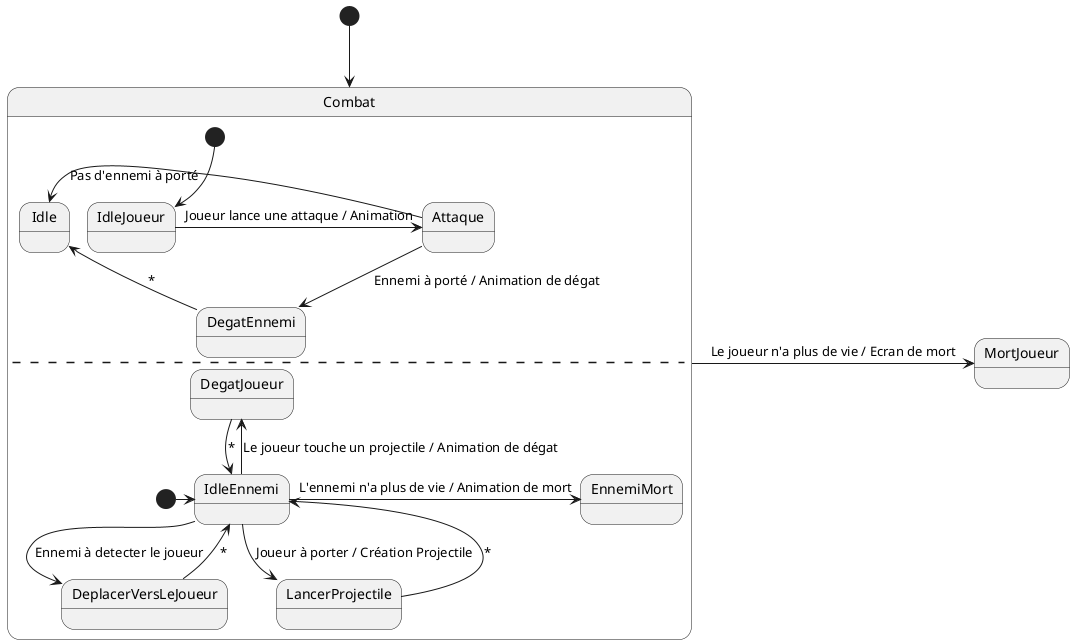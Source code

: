 @startuml
'[*] --> Combat

' state Combat {
'     [*] -> Attaquer

'     Attaquer -> DegatEnnemi :Appuie sur la touche de combat [l'ennemi est à porté]
'     Attaquer -> CoupLoupe :Appuie sur la touche de combat [pas d'ennemi à porté]


'     --

'     [*] -> EnnemiDeplacement
'     EnnemiDeplacement -> EnnemiProjectile :Le joueur est à porté de lancer
'     EnnemiProjectile -> EnnemiDeplacement :*
'     EnnemiDeplacement -left-> EnnemiMort :L'ennemi n'a plus de vie

'     --

'     [*] -> Init
'     Init -> DegatJoueur :Le joueur touche un projectile
'     DegatJoueur -> Init :*

    
' }

' Combat -> MortJoueur :Le joueur n'a plus de vie

[*] --> Combat
state Combat {
    [*] --> IdleJoueur
    IdleJoueur -> Attaque :Joueur lance une attaque / Animation
    Attaque -down-> DegatEnnemi :Ennemi à porté / Animation de dégat
    DegatEnnemi -> Idle :*
    Attaque -left-> Idle :Pas d'ennemi à porté 

    --
    [*] -right-> IdleEnnemi
    IdleEnnemi -> DeplacerVersLeJoueur  :Ennemi à detecter le joueur
    DeplacerVersLeJoueur -down-> IdleEnnemi :*
    IdleEnnemi -down-> LancerProjectile :Joueur à porter / Création Projectile
    LancerProjectile -> IdleEnnemi :*
    IdleEnnemi -> EnnemiMort :L'ennemi n'a plus de vie / Animation de mort
    IdleEnnemi -up-> DegatJoueur :Le joueur touche un projectile / Animation de dégat
    DegatJoueur -> IdleEnnemi :*
}   
Combat -> MortJoueur :Le joueur n'a plus de vie / Ecran de mort

@enduml


